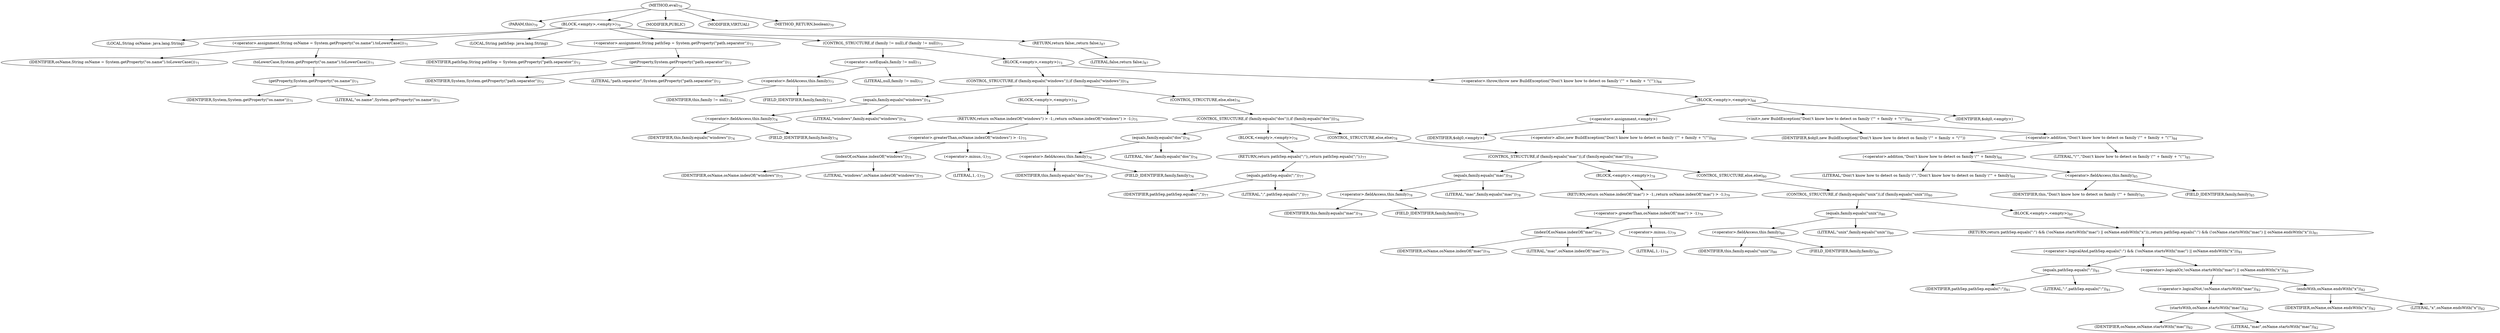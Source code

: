 digraph "eval" {  
"34" [label = <(METHOD,eval)<SUB>70</SUB>> ]
"35" [label = <(PARAM,this)<SUB>70</SUB>> ]
"36" [label = <(BLOCK,&lt;empty&gt;,&lt;empty&gt;)<SUB>70</SUB>> ]
"37" [label = <(LOCAL,String osName: java.lang.String)> ]
"38" [label = <(&lt;operator&gt;.assignment,String osName = System.getProperty(&quot;os.name&quot;).toLowerCase())<SUB>71</SUB>> ]
"39" [label = <(IDENTIFIER,osName,String osName = System.getProperty(&quot;os.name&quot;).toLowerCase())<SUB>71</SUB>> ]
"40" [label = <(toLowerCase,System.getProperty(&quot;os.name&quot;).toLowerCase())<SUB>71</SUB>> ]
"41" [label = <(getProperty,System.getProperty(&quot;os.name&quot;))<SUB>71</SUB>> ]
"42" [label = <(IDENTIFIER,System,System.getProperty(&quot;os.name&quot;))<SUB>71</SUB>> ]
"43" [label = <(LITERAL,&quot;os.name&quot;,System.getProperty(&quot;os.name&quot;))<SUB>71</SUB>> ]
"44" [label = <(LOCAL,String pathSep: java.lang.String)> ]
"45" [label = <(&lt;operator&gt;.assignment,String pathSep = System.getProperty(&quot;path.separator&quot;))<SUB>72</SUB>> ]
"46" [label = <(IDENTIFIER,pathSep,String pathSep = System.getProperty(&quot;path.separator&quot;))<SUB>72</SUB>> ]
"47" [label = <(getProperty,System.getProperty(&quot;path.separator&quot;))<SUB>72</SUB>> ]
"48" [label = <(IDENTIFIER,System,System.getProperty(&quot;path.separator&quot;))<SUB>72</SUB>> ]
"49" [label = <(LITERAL,&quot;path.separator&quot;,System.getProperty(&quot;path.separator&quot;))<SUB>72</SUB>> ]
"50" [label = <(CONTROL_STRUCTURE,if (family != null),if (family != null))<SUB>73</SUB>> ]
"51" [label = <(&lt;operator&gt;.notEquals,family != null)<SUB>73</SUB>> ]
"52" [label = <(&lt;operator&gt;.fieldAccess,this.family)<SUB>73</SUB>> ]
"53" [label = <(IDENTIFIER,this,family != null)<SUB>73</SUB>> ]
"54" [label = <(FIELD_IDENTIFIER,family,family)<SUB>73</SUB>> ]
"55" [label = <(LITERAL,null,family != null)<SUB>73</SUB>> ]
"56" [label = <(BLOCK,&lt;empty&gt;,&lt;empty&gt;)<SUB>73</SUB>> ]
"57" [label = <(CONTROL_STRUCTURE,if (family.equals(&quot;windows&quot;)),if (family.equals(&quot;windows&quot;)))<SUB>74</SUB>> ]
"58" [label = <(equals,family.equals(&quot;windows&quot;))<SUB>74</SUB>> ]
"59" [label = <(&lt;operator&gt;.fieldAccess,this.family)<SUB>74</SUB>> ]
"60" [label = <(IDENTIFIER,this,family.equals(&quot;windows&quot;))<SUB>74</SUB>> ]
"61" [label = <(FIELD_IDENTIFIER,family,family)<SUB>74</SUB>> ]
"62" [label = <(LITERAL,&quot;windows&quot;,family.equals(&quot;windows&quot;))<SUB>74</SUB>> ]
"63" [label = <(BLOCK,&lt;empty&gt;,&lt;empty&gt;)<SUB>74</SUB>> ]
"64" [label = <(RETURN,return osName.indexOf(&quot;windows&quot;) &gt; -1;,return osName.indexOf(&quot;windows&quot;) &gt; -1;)<SUB>75</SUB>> ]
"65" [label = <(&lt;operator&gt;.greaterThan,osName.indexOf(&quot;windows&quot;) &gt; -1)<SUB>75</SUB>> ]
"66" [label = <(indexOf,osName.indexOf(&quot;windows&quot;))<SUB>75</SUB>> ]
"67" [label = <(IDENTIFIER,osName,osName.indexOf(&quot;windows&quot;))<SUB>75</SUB>> ]
"68" [label = <(LITERAL,&quot;windows&quot;,osName.indexOf(&quot;windows&quot;))<SUB>75</SUB>> ]
"69" [label = <(&lt;operator&gt;.minus,-1)<SUB>75</SUB>> ]
"70" [label = <(LITERAL,1,-1)<SUB>75</SUB>> ]
"71" [label = <(CONTROL_STRUCTURE,else,else)<SUB>76</SUB>> ]
"72" [label = <(CONTROL_STRUCTURE,if (family.equals(&quot;dos&quot;)),if (family.equals(&quot;dos&quot;)))<SUB>76</SUB>> ]
"73" [label = <(equals,family.equals(&quot;dos&quot;))<SUB>76</SUB>> ]
"74" [label = <(&lt;operator&gt;.fieldAccess,this.family)<SUB>76</SUB>> ]
"75" [label = <(IDENTIFIER,this,family.equals(&quot;dos&quot;))<SUB>76</SUB>> ]
"76" [label = <(FIELD_IDENTIFIER,family,family)<SUB>76</SUB>> ]
"77" [label = <(LITERAL,&quot;dos&quot;,family.equals(&quot;dos&quot;))<SUB>76</SUB>> ]
"78" [label = <(BLOCK,&lt;empty&gt;,&lt;empty&gt;)<SUB>76</SUB>> ]
"79" [label = <(RETURN,return pathSep.equals(&quot;;&quot;);,return pathSep.equals(&quot;;&quot;);)<SUB>77</SUB>> ]
"80" [label = <(equals,pathSep.equals(&quot;;&quot;))<SUB>77</SUB>> ]
"81" [label = <(IDENTIFIER,pathSep,pathSep.equals(&quot;;&quot;))<SUB>77</SUB>> ]
"82" [label = <(LITERAL,&quot;;&quot;,pathSep.equals(&quot;;&quot;))<SUB>77</SUB>> ]
"83" [label = <(CONTROL_STRUCTURE,else,else)<SUB>78</SUB>> ]
"84" [label = <(CONTROL_STRUCTURE,if (family.equals(&quot;mac&quot;)),if (family.equals(&quot;mac&quot;)))<SUB>78</SUB>> ]
"85" [label = <(equals,family.equals(&quot;mac&quot;))<SUB>78</SUB>> ]
"86" [label = <(&lt;operator&gt;.fieldAccess,this.family)<SUB>78</SUB>> ]
"87" [label = <(IDENTIFIER,this,family.equals(&quot;mac&quot;))<SUB>78</SUB>> ]
"88" [label = <(FIELD_IDENTIFIER,family,family)<SUB>78</SUB>> ]
"89" [label = <(LITERAL,&quot;mac&quot;,family.equals(&quot;mac&quot;))<SUB>78</SUB>> ]
"90" [label = <(BLOCK,&lt;empty&gt;,&lt;empty&gt;)<SUB>78</SUB>> ]
"91" [label = <(RETURN,return osName.indexOf(&quot;mac&quot;) &gt; -1;,return osName.indexOf(&quot;mac&quot;) &gt; -1;)<SUB>79</SUB>> ]
"92" [label = <(&lt;operator&gt;.greaterThan,osName.indexOf(&quot;mac&quot;) &gt; -1)<SUB>79</SUB>> ]
"93" [label = <(indexOf,osName.indexOf(&quot;mac&quot;))<SUB>79</SUB>> ]
"94" [label = <(IDENTIFIER,osName,osName.indexOf(&quot;mac&quot;))<SUB>79</SUB>> ]
"95" [label = <(LITERAL,&quot;mac&quot;,osName.indexOf(&quot;mac&quot;))<SUB>79</SUB>> ]
"96" [label = <(&lt;operator&gt;.minus,-1)<SUB>79</SUB>> ]
"97" [label = <(LITERAL,1,-1)<SUB>79</SUB>> ]
"98" [label = <(CONTROL_STRUCTURE,else,else)<SUB>80</SUB>> ]
"99" [label = <(CONTROL_STRUCTURE,if (family.equals(&quot;unix&quot;)),if (family.equals(&quot;unix&quot;)))<SUB>80</SUB>> ]
"100" [label = <(equals,family.equals(&quot;unix&quot;))<SUB>80</SUB>> ]
"101" [label = <(&lt;operator&gt;.fieldAccess,this.family)<SUB>80</SUB>> ]
"102" [label = <(IDENTIFIER,this,family.equals(&quot;unix&quot;))<SUB>80</SUB>> ]
"103" [label = <(FIELD_IDENTIFIER,family,family)<SUB>80</SUB>> ]
"104" [label = <(LITERAL,&quot;unix&quot;,family.equals(&quot;unix&quot;))<SUB>80</SUB>> ]
"105" [label = <(BLOCK,&lt;empty&gt;,&lt;empty&gt;)<SUB>80</SUB>> ]
"106" [label = <(RETURN,return pathSep.equals(&quot;:&quot;) &amp;&amp; (!osName.startsWith(&quot;mac&quot;) || osName.endsWith(&quot;x&quot;));,return pathSep.equals(&quot;:&quot;) &amp;&amp; (!osName.startsWith(&quot;mac&quot;) || osName.endsWith(&quot;x&quot;));)<SUB>81</SUB>> ]
"107" [label = <(&lt;operator&gt;.logicalAnd,pathSep.equals(&quot;:&quot;) &amp;&amp; (!osName.startsWith(&quot;mac&quot;) || osName.endsWith(&quot;x&quot;)))<SUB>81</SUB>> ]
"108" [label = <(equals,pathSep.equals(&quot;:&quot;))<SUB>81</SUB>> ]
"109" [label = <(IDENTIFIER,pathSep,pathSep.equals(&quot;:&quot;))<SUB>81</SUB>> ]
"110" [label = <(LITERAL,&quot;:&quot;,pathSep.equals(&quot;:&quot;))<SUB>81</SUB>> ]
"111" [label = <(&lt;operator&gt;.logicalOr,!osName.startsWith(&quot;mac&quot;) || osName.endsWith(&quot;x&quot;))<SUB>82</SUB>> ]
"112" [label = <(&lt;operator&gt;.logicalNot,!osName.startsWith(&quot;mac&quot;))<SUB>82</SUB>> ]
"113" [label = <(startsWith,osName.startsWith(&quot;mac&quot;))<SUB>82</SUB>> ]
"114" [label = <(IDENTIFIER,osName,osName.startsWith(&quot;mac&quot;))<SUB>82</SUB>> ]
"115" [label = <(LITERAL,&quot;mac&quot;,osName.startsWith(&quot;mac&quot;))<SUB>82</SUB>> ]
"116" [label = <(endsWith,osName.endsWith(&quot;x&quot;))<SUB>82</SUB>> ]
"117" [label = <(IDENTIFIER,osName,osName.endsWith(&quot;x&quot;))<SUB>82</SUB>> ]
"118" [label = <(LITERAL,&quot;x&quot;,osName.endsWith(&quot;x&quot;))<SUB>82</SUB>> ]
"119" [label = <(&lt;operator&gt;.throw,throw new BuildException(&quot;Don\'t know how to detect os family \&quot;&quot; + family + &quot;\&quot;&quot;);)<SUB>84</SUB>> ]
"120" [label = <(BLOCK,&lt;empty&gt;,&lt;empty&gt;)<SUB>84</SUB>> ]
"121" [label = <(&lt;operator&gt;.assignment,&lt;empty&gt;)> ]
"122" [label = <(IDENTIFIER,$obj0,&lt;empty&gt;)> ]
"123" [label = <(&lt;operator&gt;.alloc,new BuildException(&quot;Don\'t know how to detect os family \&quot;&quot; + family + &quot;\&quot;&quot;))<SUB>84</SUB>> ]
"124" [label = <(&lt;init&gt;,new BuildException(&quot;Don\'t know how to detect os family \&quot;&quot; + family + &quot;\&quot;&quot;))<SUB>84</SUB>> ]
"125" [label = <(IDENTIFIER,$obj0,new BuildException(&quot;Don\'t know how to detect os family \&quot;&quot; + family + &quot;\&quot;&quot;))> ]
"126" [label = <(&lt;operator&gt;.addition,&quot;Don\'t know how to detect os family \&quot;&quot; + family + &quot;\&quot;&quot;)<SUB>84</SUB>> ]
"127" [label = <(&lt;operator&gt;.addition,&quot;Don\'t know how to detect os family \&quot;&quot; + family)<SUB>84</SUB>> ]
"128" [label = <(LITERAL,&quot;Don\'t know how to detect os family \&quot;&quot;,&quot;Don\'t know how to detect os family \&quot;&quot; + family)<SUB>84</SUB>> ]
"129" [label = <(&lt;operator&gt;.fieldAccess,this.family)<SUB>85</SUB>> ]
"130" [label = <(IDENTIFIER,this,&quot;Don\'t know how to detect os family \&quot;&quot; + family)<SUB>85</SUB>> ]
"131" [label = <(FIELD_IDENTIFIER,family,family)<SUB>85</SUB>> ]
"132" [label = <(LITERAL,&quot;\&quot;&quot;,&quot;Don\'t know how to detect os family \&quot;&quot; + family + &quot;\&quot;&quot;)<SUB>85</SUB>> ]
"133" [label = <(IDENTIFIER,$obj0,&lt;empty&gt;)> ]
"134" [label = <(RETURN,return false;,return false;)<SUB>87</SUB>> ]
"135" [label = <(LITERAL,false,return false;)<SUB>87</SUB>> ]
"136" [label = <(MODIFIER,PUBLIC)> ]
"137" [label = <(MODIFIER,VIRTUAL)> ]
"138" [label = <(METHOD_RETURN,boolean)<SUB>70</SUB>> ]
  "34" -> "35" 
  "34" -> "36" 
  "34" -> "136" 
  "34" -> "137" 
  "34" -> "138" 
  "36" -> "37" 
  "36" -> "38" 
  "36" -> "44" 
  "36" -> "45" 
  "36" -> "50" 
  "36" -> "134" 
  "38" -> "39" 
  "38" -> "40" 
  "40" -> "41" 
  "41" -> "42" 
  "41" -> "43" 
  "45" -> "46" 
  "45" -> "47" 
  "47" -> "48" 
  "47" -> "49" 
  "50" -> "51" 
  "50" -> "56" 
  "51" -> "52" 
  "51" -> "55" 
  "52" -> "53" 
  "52" -> "54" 
  "56" -> "57" 
  "56" -> "119" 
  "57" -> "58" 
  "57" -> "63" 
  "57" -> "71" 
  "58" -> "59" 
  "58" -> "62" 
  "59" -> "60" 
  "59" -> "61" 
  "63" -> "64" 
  "64" -> "65" 
  "65" -> "66" 
  "65" -> "69" 
  "66" -> "67" 
  "66" -> "68" 
  "69" -> "70" 
  "71" -> "72" 
  "72" -> "73" 
  "72" -> "78" 
  "72" -> "83" 
  "73" -> "74" 
  "73" -> "77" 
  "74" -> "75" 
  "74" -> "76" 
  "78" -> "79" 
  "79" -> "80" 
  "80" -> "81" 
  "80" -> "82" 
  "83" -> "84" 
  "84" -> "85" 
  "84" -> "90" 
  "84" -> "98" 
  "85" -> "86" 
  "85" -> "89" 
  "86" -> "87" 
  "86" -> "88" 
  "90" -> "91" 
  "91" -> "92" 
  "92" -> "93" 
  "92" -> "96" 
  "93" -> "94" 
  "93" -> "95" 
  "96" -> "97" 
  "98" -> "99" 
  "99" -> "100" 
  "99" -> "105" 
  "100" -> "101" 
  "100" -> "104" 
  "101" -> "102" 
  "101" -> "103" 
  "105" -> "106" 
  "106" -> "107" 
  "107" -> "108" 
  "107" -> "111" 
  "108" -> "109" 
  "108" -> "110" 
  "111" -> "112" 
  "111" -> "116" 
  "112" -> "113" 
  "113" -> "114" 
  "113" -> "115" 
  "116" -> "117" 
  "116" -> "118" 
  "119" -> "120" 
  "120" -> "121" 
  "120" -> "124" 
  "120" -> "133" 
  "121" -> "122" 
  "121" -> "123" 
  "124" -> "125" 
  "124" -> "126" 
  "126" -> "127" 
  "126" -> "132" 
  "127" -> "128" 
  "127" -> "129" 
  "129" -> "130" 
  "129" -> "131" 
  "134" -> "135" 
}
